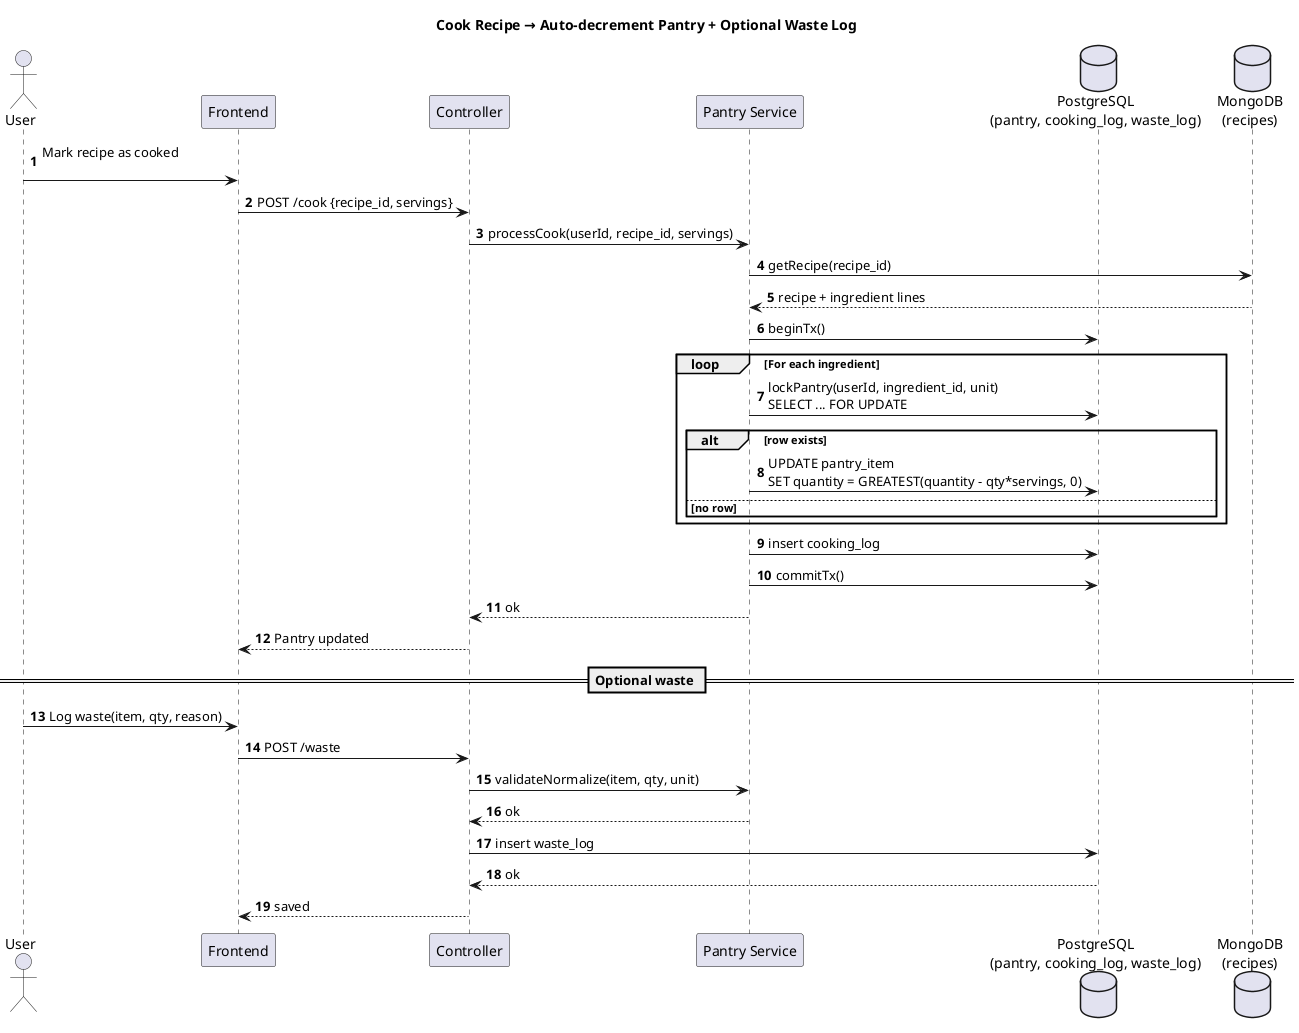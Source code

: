 @startuml CookRecipe
title Cook Recipe → Auto-decrement Pantry + Optional Waste Log
autonumber
actor User
participant "Frontend" as FE
participant "Controller" as C
participant "Pantry Service" as P
database "PostgreSQL\n(pantry, cooking_log, waste_log)" as PG
database "MongoDB\n(recipes)" as MG

User -> FE: Mark recipe as cooked\n
FE -> C: POST /cook {recipe_id, servings}
C -> P: processCook(userId, recipe_id, servings)

P -> MG: getRecipe(recipe_id)
MG --> P: recipe + ingredient lines

P -> PG: beginTx()

loop For each ingredient
  P -> PG: lockPantry(userId, ingredient_id, unit)\nSELECT ... FOR UPDATE
  alt row exists
    P -> PG: UPDATE pantry_item\nSET quantity = GREATEST(quantity - qty*servings, 0)
  else no row
    note right: no-op (no shortage persisted)
  end
end

P -> PG: insert cooking_log
P -> PG: commitTx()
P --> C: ok
C --> FE: Pantry updated

== Optional waste ==
User -> FE: Log waste(item, qty, reason)
FE -> C: POST /waste
C -> P: validateNormalize(item, qty, unit)
P --> C: ok
C -> PG: insert waste_log
PG --> C: ok
C --> FE: saved
@enduml
